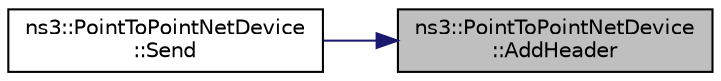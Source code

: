 digraph "ns3::PointToPointNetDevice::AddHeader"
{
 // LATEX_PDF_SIZE
  edge [fontname="Helvetica",fontsize="10",labelfontname="Helvetica",labelfontsize="10"];
  node [fontname="Helvetica",fontsize="10",shape=record];
  rankdir="RL";
  Node1 [label="ns3::PointToPointNetDevice\l::AddHeader",height=0.2,width=0.4,color="black", fillcolor="grey75", style="filled", fontcolor="black",tooltip="Adds the necessary headers and trailers to a packet of data in order to respect the protocol implemen..."];
  Node1 -> Node2 [dir="back",color="midnightblue",fontsize="10",style="solid",fontname="Helvetica"];
  Node2 [label="ns3::PointToPointNetDevice\l::Send",height=0.2,width=0.4,color="black", fillcolor="white", style="filled",URL="$classns3_1_1_point_to_point_net_device.html#ad084e76d4a07b0818f1de9d188aa447e",tooltip=" "];
}
